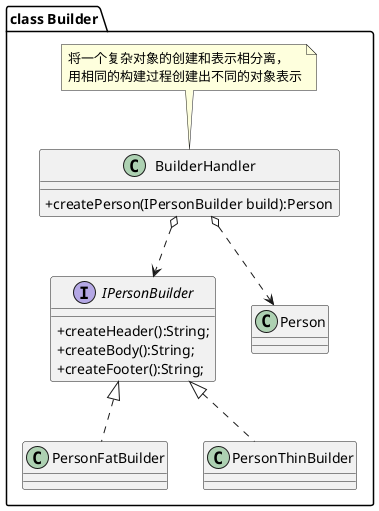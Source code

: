 @startuml
skinparam classAttributeIconSize 0
package "class Builder"{
    interface IPersonBuilder{
            +createHeader():String;
            +createBody():String;
            +createFooter():String;
    }
    class PersonFatBuilder implements IPersonBuilder
    class PersonThinBuilder implements IPersonBuilder

    class BuilderHandler{
        +createPerson(IPersonBuilder build):Person
    }
    note top:将一个复杂对象的创建和表示相分离，\n用相同的构建过程创建出不同的对象表示
    BuilderHandler o-.>IPersonBuilder
    BuilderHandler o-.>Person

}
@enduml
